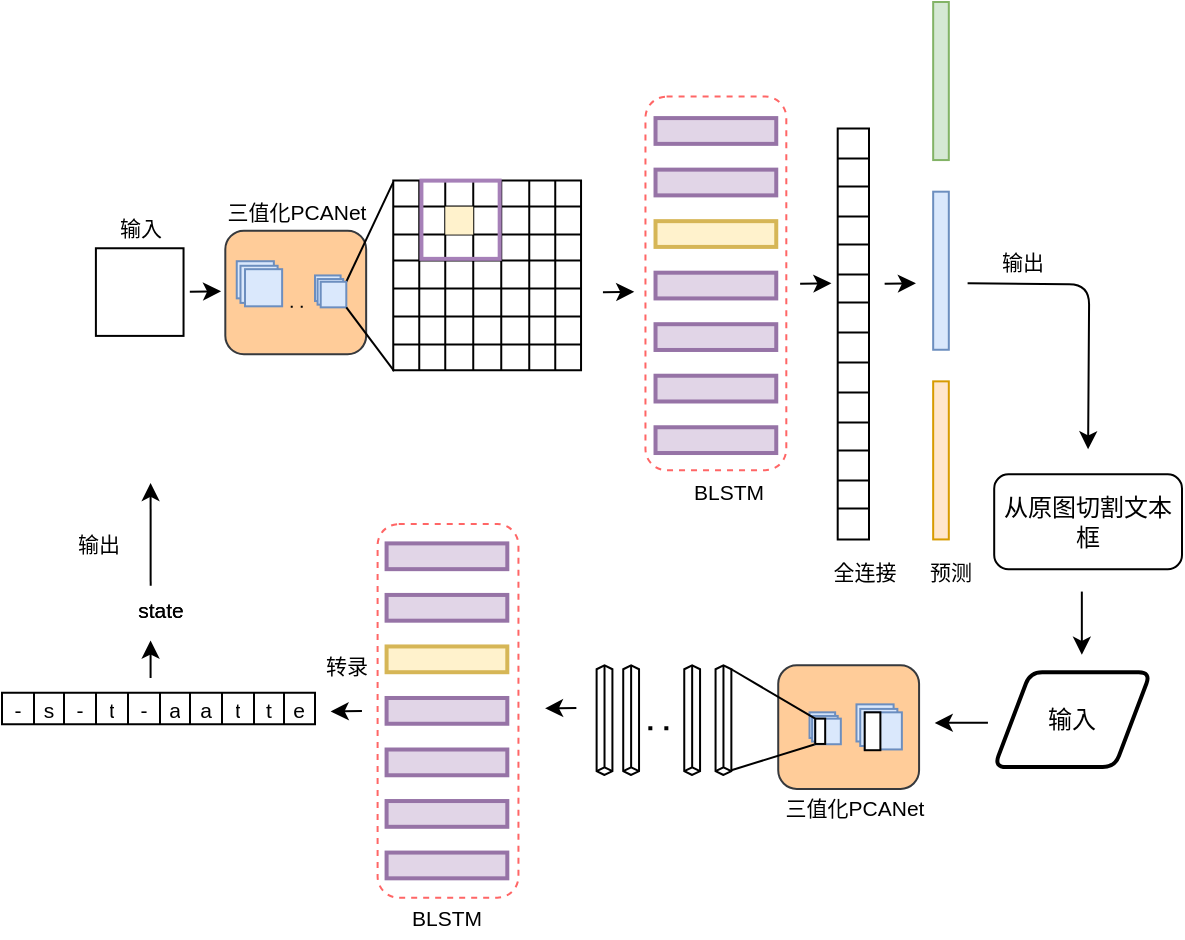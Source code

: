 <mxfile version="14.4.4" type="github">
  <diagram id="fC3auHthrqKpHiKXN0IN" name="第 1 页">
    <mxGraphModel dx="1185" dy="622" grid="1" gridSize="10" guides="1" tooltips="1" connect="1" arrows="1" fold="1" page="1" pageScale="1" pageWidth="827" pageHeight="1169" math="0" shadow="0">
      <root>
        <mxCell id="0" />
        <mxCell id="1" parent="0" />
        <mxCell id="iBZG6MA6ub6qvU_hfU15-249" value="" style="group" vertex="1" connectable="0" parent="1">
          <mxGeometry x="30" y="300" width="590" height="463.63" as="geometry" />
        </mxCell>
        <mxCell id="iBZG6MA6ub6qvU_hfU15-2" value="" style="rounded=1;whiteSpace=wrap;html=1;fillColor=#ffcc99;strokeColor=#36393d;" vertex="1" parent="iBZG6MA6ub6qvU_hfU15-249">
          <mxGeometry x="111.654" y="114.36" width="70.424" height="61.788" as="geometry" />
        </mxCell>
        <mxCell id="iBZG6MA6ub6qvU_hfU15-3" value="" style="whiteSpace=wrap;html=1;aspect=fixed;" vertex="1" parent="iBZG6MA6ub6qvU_hfU15-249">
          <mxGeometry x="46.95" y="123.128" width="43.82" height="43.82" as="geometry" />
        </mxCell>
        <mxCell id="iBZG6MA6ub6qvU_hfU15-4" value="输入" style="text;html=1;align=center;verticalAlign=middle;resizable=0;points=[];autosize=1;fontSize=10.5;" vertex="1" parent="iBZG6MA6ub6qvU_hfU15-249">
          <mxGeometry x="48.86" y="103.123" width="40" height="20" as="geometry" />
        </mxCell>
        <mxCell id="iBZG6MA6ub6qvU_hfU15-5" value="" style="endArrow=classic;html=1;" edge="1" parent="iBZG6MA6ub6qvU_hfU15-249">
          <mxGeometry width="50" height="50" relative="1" as="geometry">
            <mxPoint x="93.899" y="144.859" as="sourcePoint" />
            <mxPoint x="109.549" y="144.63" as="targetPoint" />
          </mxGeometry>
        </mxCell>
        <mxCell id="iBZG6MA6ub6qvU_hfU15-6" value="&lt;font style=&quot;font-size: 10.5px&quot;&gt;三值化PCANet&lt;/font&gt;" style="text;html=1;align=center;verticalAlign=middle;resizable=0;points=[];autosize=1;fontSize=10.5;" vertex="1" parent="iBZG6MA6ub6qvU_hfU15-249">
          <mxGeometry x="101.732" y="94.837" width="90" height="20" as="geometry" />
        </mxCell>
        <mxCell id="iBZG6MA6ub6qvU_hfU15-7" value="" style="shape=table;html=1;whiteSpace=wrap;startSize=0;container=1;collapsible=0;childLayout=tableLayout;" vertex="1" parent="iBZG6MA6ub6qvU_hfU15-249">
          <mxGeometry x="195.623" y="89.307" width="93.899" height="94.839" as="geometry" />
        </mxCell>
        <mxCell id="iBZG6MA6ub6qvU_hfU15-8" value="" style="shape=partialRectangle;html=1;whiteSpace=wrap;collapsible=0;dropTarget=0;pointerEvents=0;fillColor=none;top=0;left=0;bottom=0;right=0;points=[[0,0.5],[1,0.5]];portConstraint=eastwest;" vertex="1" parent="iBZG6MA6ub6qvU_hfU15-7">
          <mxGeometry width="93.899" height="13" as="geometry" />
        </mxCell>
        <mxCell id="iBZG6MA6ub6qvU_hfU15-9" value="" style="shape=partialRectangle;html=1;whiteSpace=wrap;connectable=0;overflow=hidden;fillColor=none;top=0;left=0;bottom=0;right=0;" vertex="1" parent="iBZG6MA6ub6qvU_hfU15-8">
          <mxGeometry width="13" height="13" as="geometry" />
        </mxCell>
        <mxCell id="iBZG6MA6ub6qvU_hfU15-10" value="" style="shape=partialRectangle;html=1;whiteSpace=wrap;connectable=0;overflow=hidden;fillColor=none;top=0;left=0;bottom=0;right=0;" vertex="1" parent="iBZG6MA6ub6qvU_hfU15-8">
          <mxGeometry x="13" width="13" height="13" as="geometry" />
        </mxCell>
        <mxCell id="iBZG6MA6ub6qvU_hfU15-11" value="" style="shape=partialRectangle;html=1;whiteSpace=wrap;connectable=0;overflow=hidden;fillColor=none;top=0;left=0;bottom=0;right=0;" vertex="1" parent="iBZG6MA6ub6qvU_hfU15-8">
          <mxGeometry x="26" width="14" height="13" as="geometry" />
        </mxCell>
        <mxCell id="iBZG6MA6ub6qvU_hfU15-12" value="" style="shape=partialRectangle;html=1;whiteSpace=wrap;connectable=0;overflow=hidden;fillColor=none;top=0;left=0;bottom=0;right=0;" vertex="1" parent="iBZG6MA6ub6qvU_hfU15-8">
          <mxGeometry x="40" width="14" height="13" as="geometry" />
        </mxCell>
        <mxCell id="iBZG6MA6ub6qvU_hfU15-13" value="" style="shape=partialRectangle;html=1;whiteSpace=wrap;connectable=0;overflow=hidden;fillColor=none;top=0;left=0;bottom=0;right=0;" vertex="1" parent="iBZG6MA6ub6qvU_hfU15-8">
          <mxGeometry x="54" width="14" height="13" as="geometry" />
        </mxCell>
        <mxCell id="iBZG6MA6ub6qvU_hfU15-14" value="" style="shape=partialRectangle;html=1;whiteSpace=wrap;connectable=0;overflow=hidden;fillColor=none;top=0;left=0;bottom=0;right=0;" vertex="1" parent="iBZG6MA6ub6qvU_hfU15-8">
          <mxGeometry x="68" width="13" height="13" as="geometry" />
        </mxCell>
        <mxCell id="iBZG6MA6ub6qvU_hfU15-15" value="" style="shape=partialRectangle;html=1;whiteSpace=wrap;connectable=0;overflow=hidden;fillColor=none;top=0;left=0;bottom=0;right=0;" vertex="1" parent="iBZG6MA6ub6qvU_hfU15-8">
          <mxGeometry x="81" width="13" height="13" as="geometry" />
        </mxCell>
        <mxCell id="iBZG6MA6ub6qvU_hfU15-16" value="" style="shape=partialRectangle;html=1;whiteSpace=wrap;collapsible=0;dropTarget=0;pointerEvents=0;fillColor=none;top=0;left=0;bottom=0;right=0;points=[[0,0.5],[1,0.5]];portConstraint=eastwest;" vertex="1" parent="iBZG6MA6ub6qvU_hfU15-7">
          <mxGeometry y="13" width="93.899" height="14" as="geometry" />
        </mxCell>
        <mxCell id="iBZG6MA6ub6qvU_hfU15-17" value="" style="shape=partialRectangle;html=1;whiteSpace=wrap;connectable=0;overflow=hidden;fillColor=none;top=0;left=0;bottom=0;right=0;" vertex="1" parent="iBZG6MA6ub6qvU_hfU15-16">
          <mxGeometry width="13" height="14" as="geometry" />
        </mxCell>
        <mxCell id="iBZG6MA6ub6qvU_hfU15-18" value="" style="shape=partialRectangle;html=1;whiteSpace=wrap;connectable=0;overflow=hidden;fillColor=none;top=0;left=0;bottom=0;right=0;" vertex="1" parent="iBZG6MA6ub6qvU_hfU15-16">
          <mxGeometry x="13" width="13" height="14" as="geometry" />
        </mxCell>
        <mxCell id="iBZG6MA6ub6qvU_hfU15-19" value="" style="shape=partialRectangle;html=1;whiteSpace=wrap;connectable=0;overflow=hidden;fillColor=#fff2cc;top=0;left=0;bottom=0;right=0;strokeColor=#d6b656;" vertex="1" parent="iBZG6MA6ub6qvU_hfU15-16">
          <mxGeometry x="26" width="14" height="14" as="geometry" />
        </mxCell>
        <mxCell id="iBZG6MA6ub6qvU_hfU15-20" value="" style="shape=partialRectangle;html=1;whiteSpace=wrap;connectable=0;overflow=hidden;fillColor=none;top=0;left=0;bottom=0;right=0;" vertex="1" parent="iBZG6MA6ub6qvU_hfU15-16">
          <mxGeometry x="40" width="14" height="14" as="geometry" />
        </mxCell>
        <mxCell id="iBZG6MA6ub6qvU_hfU15-21" value="" style="shape=partialRectangle;html=1;whiteSpace=wrap;connectable=0;overflow=hidden;fillColor=none;top=0;left=0;bottom=0;right=0;" vertex="1" parent="iBZG6MA6ub6qvU_hfU15-16">
          <mxGeometry x="54" width="14" height="14" as="geometry" />
        </mxCell>
        <mxCell id="iBZG6MA6ub6qvU_hfU15-22" value="" style="shape=partialRectangle;html=1;whiteSpace=wrap;connectable=0;overflow=hidden;fillColor=none;top=0;left=0;bottom=0;right=0;" vertex="1" parent="iBZG6MA6ub6qvU_hfU15-16">
          <mxGeometry x="68" width="13" height="14" as="geometry" />
        </mxCell>
        <mxCell id="iBZG6MA6ub6qvU_hfU15-23" value="" style="shape=partialRectangle;html=1;whiteSpace=wrap;connectable=0;overflow=hidden;fillColor=none;top=0;left=0;bottom=0;right=0;" vertex="1" parent="iBZG6MA6ub6qvU_hfU15-16">
          <mxGeometry x="81" width="13" height="14" as="geometry" />
        </mxCell>
        <mxCell id="iBZG6MA6ub6qvU_hfU15-24" value="" style="shape=partialRectangle;html=1;whiteSpace=wrap;collapsible=0;dropTarget=0;pointerEvents=0;fillColor=none;top=0;left=0;bottom=0;right=0;points=[[0,0.5],[1,0.5]];portConstraint=eastwest;" vertex="1" parent="iBZG6MA6ub6qvU_hfU15-7">
          <mxGeometry y="27" width="93.899" height="13" as="geometry" />
        </mxCell>
        <mxCell id="iBZG6MA6ub6qvU_hfU15-25" value="" style="shape=partialRectangle;html=1;whiteSpace=wrap;connectable=0;overflow=hidden;fillColor=none;top=0;left=0;bottom=0;right=0;" vertex="1" parent="iBZG6MA6ub6qvU_hfU15-24">
          <mxGeometry width="13" height="13" as="geometry" />
        </mxCell>
        <mxCell id="iBZG6MA6ub6qvU_hfU15-26" value="" style="shape=partialRectangle;html=1;whiteSpace=wrap;connectable=0;overflow=hidden;fillColor=none;top=0;left=0;bottom=0;right=0;" vertex="1" parent="iBZG6MA6ub6qvU_hfU15-24">
          <mxGeometry x="13" width="13" height="13" as="geometry" />
        </mxCell>
        <mxCell id="iBZG6MA6ub6qvU_hfU15-27" value="" style="shape=partialRectangle;html=1;whiteSpace=wrap;connectable=0;overflow=hidden;top=0;left=0;bottom=0;right=0;strokeColor=#d79b00;fillColor=none;" vertex="1" parent="iBZG6MA6ub6qvU_hfU15-24">
          <mxGeometry x="26" width="14" height="13" as="geometry" />
        </mxCell>
        <mxCell id="iBZG6MA6ub6qvU_hfU15-28" value="" style="shape=partialRectangle;html=1;whiteSpace=wrap;connectable=0;overflow=hidden;fillColor=none;top=0;left=0;bottom=0;right=0;" vertex="1" parent="iBZG6MA6ub6qvU_hfU15-24">
          <mxGeometry x="40" width="14" height="13" as="geometry" />
        </mxCell>
        <mxCell id="iBZG6MA6ub6qvU_hfU15-29" value="" style="shape=partialRectangle;html=1;whiteSpace=wrap;connectable=0;overflow=hidden;fillColor=none;top=0;left=0;bottom=0;right=0;" vertex="1" parent="iBZG6MA6ub6qvU_hfU15-24">
          <mxGeometry x="54" width="14" height="13" as="geometry" />
        </mxCell>
        <mxCell id="iBZG6MA6ub6qvU_hfU15-30" value="" style="shape=partialRectangle;html=1;whiteSpace=wrap;connectable=0;overflow=hidden;fillColor=none;top=0;left=0;bottom=0;right=0;" vertex="1" parent="iBZG6MA6ub6qvU_hfU15-24">
          <mxGeometry x="68" width="13" height="13" as="geometry" />
        </mxCell>
        <mxCell id="iBZG6MA6ub6qvU_hfU15-31" value="" style="shape=partialRectangle;html=1;whiteSpace=wrap;connectable=0;overflow=hidden;fillColor=none;top=0;left=0;bottom=0;right=0;" vertex="1" parent="iBZG6MA6ub6qvU_hfU15-24">
          <mxGeometry x="81" width="13" height="13" as="geometry" />
        </mxCell>
        <mxCell id="iBZG6MA6ub6qvU_hfU15-32" value="" style="shape=partialRectangle;html=1;whiteSpace=wrap;collapsible=0;dropTarget=0;pointerEvents=0;fillColor=none;top=0;left=0;bottom=0;right=0;points=[[0,0.5],[1,0.5]];portConstraint=eastwest;" vertex="1" parent="iBZG6MA6ub6qvU_hfU15-7">
          <mxGeometry y="40" width="93.899" height="14" as="geometry" />
        </mxCell>
        <mxCell id="iBZG6MA6ub6qvU_hfU15-33" value="" style="shape=partialRectangle;html=1;whiteSpace=wrap;connectable=0;overflow=hidden;fillColor=none;top=0;left=0;bottom=0;right=0;" vertex="1" parent="iBZG6MA6ub6qvU_hfU15-32">
          <mxGeometry width="13" height="14" as="geometry" />
        </mxCell>
        <mxCell id="iBZG6MA6ub6qvU_hfU15-34" value="" style="shape=partialRectangle;html=1;whiteSpace=wrap;connectable=0;overflow=hidden;fillColor=none;top=0;left=0;bottom=0;right=0;" vertex="1" parent="iBZG6MA6ub6qvU_hfU15-32">
          <mxGeometry x="13" width="13" height="14" as="geometry" />
        </mxCell>
        <mxCell id="iBZG6MA6ub6qvU_hfU15-35" value="" style="shape=partialRectangle;html=1;whiteSpace=wrap;connectable=0;overflow=hidden;fillColor=none;top=0;left=0;bottom=0;right=0;" vertex="1" parent="iBZG6MA6ub6qvU_hfU15-32">
          <mxGeometry x="26" width="14" height="14" as="geometry" />
        </mxCell>
        <mxCell id="iBZG6MA6ub6qvU_hfU15-36" value="" style="shape=partialRectangle;html=1;whiteSpace=wrap;connectable=0;overflow=hidden;fillColor=none;top=0;left=0;bottom=0;right=0;" vertex="1" parent="iBZG6MA6ub6qvU_hfU15-32">
          <mxGeometry x="40" width="14" height="14" as="geometry" />
        </mxCell>
        <mxCell id="iBZG6MA6ub6qvU_hfU15-37" value="" style="shape=partialRectangle;html=1;whiteSpace=wrap;connectable=0;overflow=hidden;fillColor=none;top=0;left=0;bottom=0;right=0;" vertex="1" parent="iBZG6MA6ub6qvU_hfU15-32">
          <mxGeometry x="54" width="14" height="14" as="geometry" />
        </mxCell>
        <mxCell id="iBZG6MA6ub6qvU_hfU15-38" value="" style="shape=partialRectangle;html=1;whiteSpace=wrap;connectable=0;overflow=hidden;fillColor=none;top=0;left=0;bottom=0;right=0;" vertex="1" parent="iBZG6MA6ub6qvU_hfU15-32">
          <mxGeometry x="68" width="13" height="14" as="geometry" />
        </mxCell>
        <mxCell id="iBZG6MA6ub6qvU_hfU15-39" value="" style="shape=partialRectangle;html=1;whiteSpace=wrap;connectable=0;overflow=hidden;fillColor=none;top=0;left=0;bottom=0;right=0;" vertex="1" parent="iBZG6MA6ub6qvU_hfU15-32">
          <mxGeometry x="81" width="13" height="14" as="geometry" />
        </mxCell>
        <mxCell id="iBZG6MA6ub6qvU_hfU15-40" value="" style="shape=partialRectangle;html=1;whiteSpace=wrap;collapsible=0;dropTarget=0;pointerEvents=0;fillColor=none;top=0;left=0;bottom=0;right=0;points=[[0,0.5],[1,0.5]];portConstraint=eastwest;" vertex="1" parent="iBZG6MA6ub6qvU_hfU15-7">
          <mxGeometry y="54" width="93.899" height="14" as="geometry" />
        </mxCell>
        <mxCell id="iBZG6MA6ub6qvU_hfU15-41" value="" style="shape=partialRectangle;html=1;whiteSpace=wrap;connectable=0;overflow=hidden;fillColor=none;top=0;left=0;bottom=0;right=0;" vertex="1" parent="iBZG6MA6ub6qvU_hfU15-40">
          <mxGeometry width="13" height="14" as="geometry" />
        </mxCell>
        <mxCell id="iBZG6MA6ub6qvU_hfU15-42" value="" style="shape=partialRectangle;html=1;whiteSpace=wrap;connectable=0;overflow=hidden;fillColor=none;top=0;left=0;bottom=0;right=0;" vertex="1" parent="iBZG6MA6ub6qvU_hfU15-40">
          <mxGeometry x="13" width="13" height="14" as="geometry" />
        </mxCell>
        <mxCell id="iBZG6MA6ub6qvU_hfU15-43" value="" style="shape=partialRectangle;html=1;whiteSpace=wrap;connectable=0;overflow=hidden;fillColor=none;top=0;left=0;bottom=0;right=0;" vertex="1" parent="iBZG6MA6ub6qvU_hfU15-40">
          <mxGeometry x="26" width="14" height="14" as="geometry" />
        </mxCell>
        <mxCell id="iBZG6MA6ub6qvU_hfU15-44" value="" style="shape=partialRectangle;html=1;whiteSpace=wrap;connectable=0;overflow=hidden;fillColor=none;top=0;left=0;bottom=0;right=0;" vertex="1" parent="iBZG6MA6ub6qvU_hfU15-40">
          <mxGeometry x="40" width="14" height="14" as="geometry" />
        </mxCell>
        <mxCell id="iBZG6MA6ub6qvU_hfU15-45" value="" style="shape=partialRectangle;html=1;whiteSpace=wrap;connectable=0;overflow=hidden;fillColor=none;top=0;left=0;bottom=0;right=0;" vertex="1" parent="iBZG6MA6ub6qvU_hfU15-40">
          <mxGeometry x="54" width="14" height="14" as="geometry" />
        </mxCell>
        <mxCell id="iBZG6MA6ub6qvU_hfU15-46" value="" style="shape=partialRectangle;html=1;whiteSpace=wrap;connectable=0;overflow=hidden;fillColor=none;top=0;left=0;bottom=0;right=0;" vertex="1" parent="iBZG6MA6ub6qvU_hfU15-40">
          <mxGeometry x="68" width="13" height="14" as="geometry" />
        </mxCell>
        <mxCell id="iBZG6MA6ub6qvU_hfU15-47" value="" style="shape=partialRectangle;html=1;whiteSpace=wrap;connectable=0;overflow=hidden;fillColor=none;top=0;left=0;bottom=0;right=0;" vertex="1" parent="iBZG6MA6ub6qvU_hfU15-40">
          <mxGeometry x="81" width="13" height="14" as="geometry" />
        </mxCell>
        <mxCell id="iBZG6MA6ub6qvU_hfU15-48" value="" style="shape=partialRectangle;html=1;whiteSpace=wrap;collapsible=0;dropTarget=0;pointerEvents=0;fillColor=none;top=0;left=0;bottom=0;right=0;points=[[0,0.5],[1,0.5]];portConstraint=eastwest;" vertex="1" parent="iBZG6MA6ub6qvU_hfU15-7">
          <mxGeometry y="68" width="93.899" height="14" as="geometry" />
        </mxCell>
        <mxCell id="iBZG6MA6ub6qvU_hfU15-49" value="" style="shape=partialRectangle;html=1;whiteSpace=wrap;connectable=0;overflow=hidden;fillColor=none;top=0;left=0;bottom=0;right=0;" vertex="1" parent="iBZG6MA6ub6qvU_hfU15-48">
          <mxGeometry width="13" height="14" as="geometry" />
        </mxCell>
        <mxCell id="iBZG6MA6ub6qvU_hfU15-50" value="" style="shape=partialRectangle;html=1;whiteSpace=wrap;connectable=0;overflow=hidden;fillColor=none;top=0;left=0;bottom=0;right=0;" vertex="1" parent="iBZG6MA6ub6qvU_hfU15-48">
          <mxGeometry x="13" width="13" height="14" as="geometry" />
        </mxCell>
        <mxCell id="iBZG6MA6ub6qvU_hfU15-51" value="" style="shape=partialRectangle;html=1;whiteSpace=wrap;connectable=0;overflow=hidden;fillColor=none;top=0;left=0;bottom=0;right=0;" vertex="1" parent="iBZG6MA6ub6qvU_hfU15-48">
          <mxGeometry x="26" width="14" height="14" as="geometry" />
        </mxCell>
        <mxCell id="iBZG6MA6ub6qvU_hfU15-52" value="" style="shape=partialRectangle;html=1;whiteSpace=wrap;connectable=0;overflow=hidden;fillColor=none;top=0;left=0;bottom=0;right=0;" vertex="1" parent="iBZG6MA6ub6qvU_hfU15-48">
          <mxGeometry x="40" width="14" height="14" as="geometry" />
        </mxCell>
        <mxCell id="iBZG6MA6ub6qvU_hfU15-53" value="" style="shape=partialRectangle;html=1;whiteSpace=wrap;connectable=0;overflow=hidden;fillColor=none;top=0;left=0;bottom=0;right=0;" vertex="1" parent="iBZG6MA6ub6qvU_hfU15-48">
          <mxGeometry x="54" width="14" height="14" as="geometry" />
        </mxCell>
        <mxCell id="iBZG6MA6ub6qvU_hfU15-54" value="" style="shape=partialRectangle;html=1;whiteSpace=wrap;connectable=0;overflow=hidden;fillColor=none;top=0;left=0;bottom=0;right=0;" vertex="1" parent="iBZG6MA6ub6qvU_hfU15-48">
          <mxGeometry x="68" width="13" height="14" as="geometry" />
        </mxCell>
        <mxCell id="iBZG6MA6ub6qvU_hfU15-55" value="" style="shape=partialRectangle;html=1;whiteSpace=wrap;connectable=0;overflow=hidden;fillColor=none;top=0;left=0;bottom=0;right=0;" vertex="1" parent="iBZG6MA6ub6qvU_hfU15-48">
          <mxGeometry x="81" width="13" height="14" as="geometry" />
        </mxCell>
        <mxCell id="iBZG6MA6ub6qvU_hfU15-56" value="" style="shape=partialRectangle;html=1;whiteSpace=wrap;collapsible=0;dropTarget=0;pointerEvents=0;fillColor=none;top=0;left=0;bottom=0;right=0;points=[[0,0.5],[1,0.5]];portConstraint=eastwest;" vertex="1" parent="iBZG6MA6ub6qvU_hfU15-7">
          <mxGeometry y="82" width="93.899" height="13" as="geometry" />
        </mxCell>
        <mxCell id="iBZG6MA6ub6qvU_hfU15-57" value="" style="shape=partialRectangle;html=1;whiteSpace=wrap;connectable=0;overflow=hidden;fillColor=none;top=0;left=0;bottom=0;right=0;" vertex="1" parent="iBZG6MA6ub6qvU_hfU15-56">
          <mxGeometry width="13" height="13" as="geometry" />
        </mxCell>
        <mxCell id="iBZG6MA6ub6qvU_hfU15-58" value="" style="shape=partialRectangle;html=1;whiteSpace=wrap;connectable=0;overflow=hidden;fillColor=none;top=0;left=0;bottom=0;right=0;" vertex="1" parent="iBZG6MA6ub6qvU_hfU15-56">
          <mxGeometry x="13" width="13" height="13" as="geometry" />
        </mxCell>
        <mxCell id="iBZG6MA6ub6qvU_hfU15-59" value="" style="shape=partialRectangle;html=1;whiteSpace=wrap;connectable=0;overflow=hidden;fillColor=none;top=0;left=0;bottom=0;right=0;" vertex="1" parent="iBZG6MA6ub6qvU_hfU15-56">
          <mxGeometry x="26" width="14" height="13" as="geometry" />
        </mxCell>
        <mxCell id="iBZG6MA6ub6qvU_hfU15-60" value="" style="shape=partialRectangle;html=1;whiteSpace=wrap;connectable=0;overflow=hidden;fillColor=none;top=0;left=0;bottom=0;right=0;" vertex="1" parent="iBZG6MA6ub6qvU_hfU15-56">
          <mxGeometry x="40" width="14" height="13" as="geometry" />
        </mxCell>
        <mxCell id="iBZG6MA6ub6qvU_hfU15-61" value="" style="shape=partialRectangle;html=1;whiteSpace=wrap;connectable=0;overflow=hidden;fillColor=none;top=0;left=0;bottom=0;right=0;" vertex="1" parent="iBZG6MA6ub6qvU_hfU15-56">
          <mxGeometry x="54" width="14" height="13" as="geometry" />
        </mxCell>
        <mxCell id="iBZG6MA6ub6qvU_hfU15-62" value="" style="shape=partialRectangle;html=1;whiteSpace=wrap;connectable=0;overflow=hidden;fillColor=none;top=0;left=0;bottom=0;right=0;" vertex="1" parent="iBZG6MA6ub6qvU_hfU15-56">
          <mxGeometry x="68" width="13" height="13" as="geometry" />
        </mxCell>
        <mxCell id="iBZG6MA6ub6qvU_hfU15-63" value="" style="shape=partialRectangle;html=1;whiteSpace=wrap;connectable=0;overflow=hidden;fillColor=none;top=0;left=0;bottom=0;right=0;" vertex="1" parent="iBZG6MA6ub6qvU_hfU15-56">
          <mxGeometry x="81" width="13" height="13" as="geometry" />
        </mxCell>
        <mxCell id="iBZG6MA6ub6qvU_hfU15-64" value="" style="endArrow=none;html=1;exitX=1;exitY=0;exitDx=0;exitDy=0;entryX=0;entryY=0.059;entryDx=0;entryDy=0;entryPerimeter=0;" edge="1" parent="iBZG6MA6ub6qvU_hfU15-249" source="iBZG6MA6ub6qvU_hfU15-71" target="iBZG6MA6ub6qvU_hfU15-8">
          <mxGeometry width="50" height="50" relative="1" as="geometry">
            <mxPoint x="195.623" y="184.146" as="sourcePoint" />
            <mxPoint x="203.448" y="90.097" as="targetPoint" />
          </mxGeometry>
        </mxCell>
        <mxCell id="iBZG6MA6ub6qvU_hfU15-65" value="" style="whiteSpace=wrap;html=1;aspect=fixed;fillColor=#dae8fc;strokeColor=#6c8ebf;" vertex="1" parent="iBZG6MA6ub6qvU_hfU15-249">
          <mxGeometry x="117.374" y="129.614" width="18.56" height="18.56" as="geometry" />
        </mxCell>
        <mxCell id="iBZG6MA6ub6qvU_hfU15-66" value="" style="whiteSpace=wrap;html=1;aspect=fixed;fillColor=#dae8fc;strokeColor=#6c8ebf;" vertex="1" parent="iBZG6MA6ub6qvU_hfU15-249">
          <mxGeometry x="119.246" y="131.885" width="18.56" height="18.56" as="geometry" />
        </mxCell>
        <mxCell id="iBZG6MA6ub6qvU_hfU15-67" value="" style="whiteSpace=wrap;html=1;aspect=fixed;fillColor=#dae8fc;strokeColor=#6c8ebf;" vertex="1" parent="iBZG6MA6ub6qvU_hfU15-249">
          <mxGeometry x="121.506" y="133.597" width="18.56" height="18.56" as="geometry" />
        </mxCell>
        <mxCell id="iBZG6MA6ub6qvU_hfU15-68" value="" style="group" vertex="1" connectable="0" parent="iBZG6MA6ub6qvU_hfU15-249">
          <mxGeometry x="156.499" y="136.727" width="15.65" height="18.004" as="geometry" />
        </mxCell>
        <mxCell id="iBZG6MA6ub6qvU_hfU15-69" value="" style="whiteSpace=wrap;html=1;aspect=fixed;fillColor=#dae8fc;strokeColor=#6c8ebf;" vertex="1" parent="iBZG6MA6ub6qvU_hfU15-68">
          <mxGeometry width="12.8" height="12.8" as="geometry" />
        </mxCell>
        <mxCell id="iBZG6MA6ub6qvU_hfU15-70" value="" style="whiteSpace=wrap;html=1;aspect=fixed;fillColor=#dae8fc;strokeColor=#6c8ebf;" vertex="1" parent="iBZG6MA6ub6qvU_hfU15-68">
          <mxGeometry x="1.291" y="1.799" width="12.8" height="12.8" as="geometry" />
        </mxCell>
        <mxCell id="iBZG6MA6ub6qvU_hfU15-71" value="" style="whiteSpace=wrap;html=1;aspect=fixed;fillColor=#dae8fc;strokeColor=#6c8ebf;" vertex="1" parent="iBZG6MA6ub6qvU_hfU15-68">
          <mxGeometry x="2.85" y="3.155" width="12.8" height="12.8" as="geometry" />
        </mxCell>
        <mxCell id="iBZG6MA6ub6qvU_hfU15-72" value="" style="endArrow=none;dashed=1;html=1;dashPattern=1 4;" edge="1" parent="iBZG6MA6ub6qvU_hfU15-249">
          <mxGeometry width="50" height="50" relative="1" as="geometry">
            <mxPoint x="144.37" y="152.343" as="sourcePoint" />
            <mxPoint x="152.977" y="152.438" as="targetPoint" />
          </mxGeometry>
        </mxCell>
        <mxCell id="iBZG6MA6ub6qvU_hfU15-73" value="" style="endArrow=none;html=1;exitX=1;exitY=1;exitDx=0;exitDy=0;entryX=0.005;entryY=1.023;entryDx=0;entryDy=0;entryPerimeter=0;" edge="1" parent="iBZG6MA6ub6qvU_hfU15-249" source="iBZG6MA6ub6qvU_hfU15-71" target="iBZG6MA6ub6qvU_hfU15-56">
          <mxGeometry width="50" height="50" relative="1" as="geometry">
            <mxPoint x="195.623" y="168.34" as="sourcePoint" />
            <mxPoint x="234.748" y="128.823" as="targetPoint" />
          </mxGeometry>
        </mxCell>
        <mxCell id="iBZG6MA6ub6qvU_hfU15-74" value="" style="whiteSpace=wrap;html=1;aspect=fixed;fillColor=none;strokeColor=#A680B8;strokeWidth=2;" vertex="1" parent="iBZG6MA6ub6qvU_hfU15-249">
          <mxGeometry x="209.708" y="89.307" width="39.125" height="39.125" as="geometry" />
        </mxCell>
        <mxCell id="iBZG6MA6ub6qvU_hfU15-82" value="" style="shape=table;html=1;whiteSpace=wrap;startSize=0;container=1;collapsible=0;childLayout=tableLayout;" vertex="1" parent="iBZG6MA6ub6qvU_hfU15-249">
          <mxGeometry x="417.851" y="63.226" width="15.65" height="205.485" as="geometry" />
        </mxCell>
        <mxCell id="iBZG6MA6ub6qvU_hfU15-83" value="" style="shape=partialRectangle;html=1;whiteSpace=wrap;collapsible=0;dropTarget=0;pointerEvents=0;fillColor=none;top=0;left=0;bottom=0;right=0;points=[[0,0.5],[1,0.5]];portConstraint=eastwest;" vertex="1" parent="iBZG6MA6ub6qvU_hfU15-82">
          <mxGeometry width="15.65" height="15" as="geometry" />
        </mxCell>
        <mxCell id="iBZG6MA6ub6qvU_hfU15-84" value="" style="shape=partialRectangle;html=1;whiteSpace=wrap;connectable=0;overflow=hidden;fillColor=none;top=0;left=0;bottom=0;right=0;" vertex="1" parent="iBZG6MA6ub6qvU_hfU15-83">
          <mxGeometry width="16" height="15" as="geometry" />
        </mxCell>
        <mxCell id="iBZG6MA6ub6qvU_hfU15-85" value="" style="shape=partialRectangle;html=1;whiteSpace=wrap;collapsible=0;dropTarget=0;pointerEvents=0;fillColor=none;top=0;left=0;bottom=0;right=0;points=[[0,0.5],[1,0.5]];portConstraint=eastwest;" vertex="1" parent="iBZG6MA6ub6qvU_hfU15-82">
          <mxGeometry y="15" width="15.65" height="14" as="geometry" />
        </mxCell>
        <mxCell id="iBZG6MA6ub6qvU_hfU15-86" value="" style="shape=partialRectangle;html=1;whiteSpace=wrap;connectable=0;overflow=hidden;fillColor=none;top=0;left=0;bottom=0;right=0;" vertex="1" parent="iBZG6MA6ub6qvU_hfU15-85">
          <mxGeometry width="16" height="14" as="geometry" />
        </mxCell>
        <mxCell id="iBZG6MA6ub6qvU_hfU15-87" value="" style="shape=partialRectangle;html=1;whiteSpace=wrap;collapsible=0;dropTarget=0;pointerEvents=0;fillColor=none;top=0;left=0;bottom=0;right=0;points=[[0,0.5],[1,0.5]];portConstraint=eastwest;" vertex="1" parent="iBZG6MA6ub6qvU_hfU15-82">
          <mxGeometry y="29" width="15.65" height="15" as="geometry" />
        </mxCell>
        <mxCell id="iBZG6MA6ub6qvU_hfU15-88" value="" style="shape=partialRectangle;html=1;whiteSpace=wrap;connectable=0;overflow=hidden;fillColor=none;top=0;left=0;bottom=0;right=0;" vertex="1" parent="iBZG6MA6ub6qvU_hfU15-87">
          <mxGeometry width="16" height="15" as="geometry" />
        </mxCell>
        <mxCell id="iBZG6MA6ub6qvU_hfU15-89" value="" style="shape=partialRectangle;html=1;whiteSpace=wrap;collapsible=0;dropTarget=0;pointerEvents=0;fillColor=none;top=0;left=0;bottom=0;right=0;points=[[0,0.5],[1,0.5]];portConstraint=eastwest;" vertex="1" parent="iBZG6MA6ub6qvU_hfU15-82">
          <mxGeometry y="44" width="15.65" height="14" as="geometry" />
        </mxCell>
        <mxCell id="iBZG6MA6ub6qvU_hfU15-90" value="" style="shape=partialRectangle;html=1;whiteSpace=wrap;connectable=0;overflow=hidden;fillColor=none;top=0;left=0;bottom=0;right=0;" vertex="1" parent="iBZG6MA6ub6qvU_hfU15-89">
          <mxGeometry width="16" height="14" as="geometry" />
        </mxCell>
        <mxCell id="iBZG6MA6ub6qvU_hfU15-91" value="" style="shape=partialRectangle;html=1;whiteSpace=wrap;collapsible=0;dropTarget=0;pointerEvents=0;fillColor=none;top=0;left=0;bottom=0;right=0;points=[[0,0.5],[1,0.5]];portConstraint=eastwest;" vertex="1" parent="iBZG6MA6ub6qvU_hfU15-82">
          <mxGeometry y="58" width="15.65" height="15" as="geometry" />
        </mxCell>
        <mxCell id="iBZG6MA6ub6qvU_hfU15-92" value="" style="shape=partialRectangle;html=1;whiteSpace=wrap;connectable=0;overflow=hidden;fillColor=none;top=0;left=0;bottom=0;right=0;" vertex="1" parent="iBZG6MA6ub6qvU_hfU15-91">
          <mxGeometry width="16" height="15" as="geometry" />
        </mxCell>
        <mxCell id="iBZG6MA6ub6qvU_hfU15-93" value="" style="shape=partialRectangle;html=1;whiteSpace=wrap;collapsible=0;dropTarget=0;pointerEvents=0;fillColor=none;top=0;left=0;bottom=0;right=0;points=[[0,0.5],[1,0.5]];portConstraint=eastwest;" vertex="1" parent="iBZG6MA6ub6qvU_hfU15-82">
          <mxGeometry y="73" width="15.65" height="14" as="geometry" />
        </mxCell>
        <mxCell id="iBZG6MA6ub6qvU_hfU15-94" value="" style="shape=partialRectangle;html=1;whiteSpace=wrap;connectable=0;overflow=hidden;fillColor=none;top=0;left=0;bottom=0;right=0;" vertex="1" parent="iBZG6MA6ub6qvU_hfU15-93">
          <mxGeometry width="16" height="14" as="geometry" />
        </mxCell>
        <mxCell id="iBZG6MA6ub6qvU_hfU15-95" value="" style="shape=partialRectangle;html=1;whiteSpace=wrap;collapsible=0;dropTarget=0;pointerEvents=0;fillColor=none;top=0;left=0;bottom=0;right=0;points=[[0,0.5],[1,0.5]];portConstraint=eastwest;" vertex="1" parent="iBZG6MA6ub6qvU_hfU15-82">
          <mxGeometry y="87" width="15.65" height="15" as="geometry" />
        </mxCell>
        <mxCell id="iBZG6MA6ub6qvU_hfU15-96" value="" style="shape=partialRectangle;html=1;whiteSpace=wrap;connectable=0;overflow=hidden;fillColor=none;top=0;left=0;bottom=0;right=0;" vertex="1" parent="iBZG6MA6ub6qvU_hfU15-95">
          <mxGeometry width="16" height="15" as="geometry" />
        </mxCell>
        <mxCell id="iBZG6MA6ub6qvU_hfU15-97" value="" style="shape=partialRectangle;html=1;whiteSpace=wrap;collapsible=0;dropTarget=0;pointerEvents=0;fillColor=none;top=0;left=0;bottom=0;right=0;points=[[0,0.5],[1,0.5]];portConstraint=eastwest;" vertex="1" parent="iBZG6MA6ub6qvU_hfU15-82">
          <mxGeometry y="102" width="15.65" height="15" as="geometry" />
        </mxCell>
        <mxCell id="iBZG6MA6ub6qvU_hfU15-98" value="" style="shape=partialRectangle;html=1;whiteSpace=wrap;connectable=0;overflow=hidden;fillColor=none;top=0;left=0;bottom=0;right=0;" vertex="1" parent="iBZG6MA6ub6qvU_hfU15-97">
          <mxGeometry width="16" height="15" as="geometry" />
        </mxCell>
        <mxCell id="iBZG6MA6ub6qvU_hfU15-99" value="" style="shape=partialRectangle;html=1;whiteSpace=wrap;collapsible=0;dropTarget=0;pointerEvents=0;fillColor=none;top=0;left=0;bottom=0;right=0;points=[[0,0.5],[1,0.5]];portConstraint=eastwest;" vertex="1" parent="iBZG6MA6ub6qvU_hfU15-82">
          <mxGeometry y="117" width="15.65" height="15" as="geometry" />
        </mxCell>
        <mxCell id="iBZG6MA6ub6qvU_hfU15-100" value="" style="shape=partialRectangle;html=1;whiteSpace=wrap;connectable=0;overflow=hidden;fillColor=none;top=0;left=0;bottom=0;right=0;" vertex="1" parent="iBZG6MA6ub6qvU_hfU15-99">
          <mxGeometry width="16" height="15" as="geometry" />
        </mxCell>
        <mxCell id="iBZG6MA6ub6qvU_hfU15-101" value="" style="shape=partialRectangle;html=1;whiteSpace=wrap;collapsible=0;dropTarget=0;pointerEvents=0;fillColor=none;top=0;left=0;bottom=0;right=0;points=[[0,0.5],[1,0.5]];portConstraint=eastwest;" vertex="1" parent="iBZG6MA6ub6qvU_hfU15-82">
          <mxGeometry y="132" width="15.65" height="15" as="geometry" />
        </mxCell>
        <mxCell id="iBZG6MA6ub6qvU_hfU15-102" value="" style="shape=partialRectangle;html=1;whiteSpace=wrap;connectable=0;overflow=hidden;fillColor=none;top=0;left=0;bottom=0;right=0;" vertex="1" parent="iBZG6MA6ub6qvU_hfU15-101">
          <mxGeometry width="16" height="15" as="geometry" />
        </mxCell>
        <mxCell id="iBZG6MA6ub6qvU_hfU15-103" value="" style="shape=partialRectangle;html=1;whiteSpace=wrap;collapsible=0;dropTarget=0;pointerEvents=0;fillColor=none;top=0;left=0;bottom=0;right=0;points=[[0,0.5],[1,0.5]];portConstraint=eastwest;" vertex="1" parent="iBZG6MA6ub6qvU_hfU15-82">
          <mxGeometry y="147" width="15.65" height="14" as="geometry" />
        </mxCell>
        <mxCell id="iBZG6MA6ub6qvU_hfU15-104" value="" style="shape=partialRectangle;html=1;whiteSpace=wrap;connectable=0;overflow=hidden;fillColor=none;top=0;left=0;bottom=0;right=0;" vertex="1" parent="iBZG6MA6ub6qvU_hfU15-103">
          <mxGeometry width="16" height="14" as="geometry" />
        </mxCell>
        <mxCell id="iBZG6MA6ub6qvU_hfU15-105" value="" style="shape=partialRectangle;html=1;whiteSpace=wrap;collapsible=0;dropTarget=0;pointerEvents=0;fillColor=none;top=0;left=0;bottom=0;right=0;points=[[0,0.5],[1,0.5]];portConstraint=eastwest;" vertex="1" parent="iBZG6MA6ub6qvU_hfU15-82">
          <mxGeometry y="161" width="15.65" height="15" as="geometry" />
        </mxCell>
        <mxCell id="iBZG6MA6ub6qvU_hfU15-106" value="" style="shape=partialRectangle;html=1;whiteSpace=wrap;connectable=0;overflow=hidden;fillColor=none;top=0;left=0;bottom=0;right=0;" vertex="1" parent="iBZG6MA6ub6qvU_hfU15-105">
          <mxGeometry width="16" height="15" as="geometry" />
        </mxCell>
        <mxCell id="iBZG6MA6ub6qvU_hfU15-107" value="" style="shape=partialRectangle;html=1;whiteSpace=wrap;collapsible=0;dropTarget=0;pointerEvents=0;fillColor=none;top=0;left=0;bottom=0;right=0;points=[[0,0.5],[1,0.5]];portConstraint=eastwest;" vertex="1" parent="iBZG6MA6ub6qvU_hfU15-82">
          <mxGeometry y="176" width="15.65" height="14" as="geometry" />
        </mxCell>
        <mxCell id="iBZG6MA6ub6qvU_hfU15-108" value="" style="shape=partialRectangle;html=1;whiteSpace=wrap;connectable=0;overflow=hidden;fillColor=none;top=0;left=0;bottom=0;right=0;" vertex="1" parent="iBZG6MA6ub6qvU_hfU15-107">
          <mxGeometry width="16" height="14" as="geometry" />
        </mxCell>
        <mxCell id="iBZG6MA6ub6qvU_hfU15-109" value="" style="shape=partialRectangle;html=1;whiteSpace=wrap;collapsible=0;dropTarget=0;pointerEvents=0;fillColor=none;top=0;left=0;bottom=0;right=0;points=[[0,0.5],[1,0.5]];portConstraint=eastwest;" vertex="1" parent="iBZG6MA6ub6qvU_hfU15-82">
          <mxGeometry y="190" width="15.65" height="15" as="geometry" />
        </mxCell>
        <mxCell id="iBZG6MA6ub6qvU_hfU15-110" value="" style="shape=partialRectangle;html=1;whiteSpace=wrap;connectable=0;overflow=hidden;fillColor=none;top=0;left=0;bottom=0;right=0;" vertex="1" parent="iBZG6MA6ub6qvU_hfU15-109">
          <mxGeometry width="16" height="15" as="geometry" />
        </mxCell>
        <mxCell id="iBZG6MA6ub6qvU_hfU15-111" value="" style="rounded=0;whiteSpace=wrap;html=1;strokeColor=#82b366;fillColor=#d5e8d4;" vertex="1" parent="iBZG6MA6ub6qvU_hfU15-249">
          <mxGeometry x="465.584" width="7.825" height="79.033" as="geometry" />
        </mxCell>
        <mxCell id="iBZG6MA6ub6qvU_hfU15-112" value="" style="rounded=0;whiteSpace=wrap;html=1;strokeColor=#6c8ebf;fillColor=#dae8fc;" vertex="1" parent="iBZG6MA6ub6qvU_hfU15-249">
          <mxGeometry x="465.584" y="94.839" width="7.825" height="79.033" as="geometry" />
        </mxCell>
        <mxCell id="iBZG6MA6ub6qvU_hfU15-113" value="" style="rounded=0;whiteSpace=wrap;html=1;strokeColor=#d79b00;fillColor=#ffe6cc;" vertex="1" parent="iBZG6MA6ub6qvU_hfU15-249">
          <mxGeometry x="465.584" y="189.678" width="7.825" height="79.033" as="geometry" />
        </mxCell>
        <mxCell id="iBZG6MA6ub6qvU_hfU15-115" value="" style="endArrow=classic;html=1;" edge="1" parent="iBZG6MA6ub6qvU_hfU15-249">
          <mxGeometry width="50" height="50" relative="1" as="geometry">
            <mxPoint x="300.477" y="145.112" as="sourcePoint" />
            <mxPoint x="316.127" y="144.883" as="targetPoint" />
          </mxGeometry>
        </mxCell>
        <mxCell id="iBZG6MA6ub6qvU_hfU15-116" value="" style="endArrow=classic;html=1;" edge="1" parent="iBZG6MA6ub6qvU_hfU15-249">
          <mxGeometry width="50" height="50" relative="1" as="geometry">
            <mxPoint x="399.072" y="140.907" as="sourcePoint" />
            <mxPoint x="414.721" y="140.678" as="targetPoint" />
          </mxGeometry>
        </mxCell>
        <mxCell id="iBZG6MA6ub6qvU_hfU15-117" value="" style="endArrow=classic;html=1;" edge="1" parent="iBZG6MA6ub6qvU_hfU15-249">
          <mxGeometry width="50" height="50" relative="1" as="geometry">
            <mxPoint x="441.326" y="140.907" as="sourcePoint" />
            <mxPoint x="456.976" y="140.678" as="targetPoint" />
          </mxGeometry>
        </mxCell>
        <mxCell id="iBZG6MA6ub6qvU_hfU15-118" value="&lt;font style=&quot;font-size: 10.5px&quot;&gt;全连接&lt;br&gt;&lt;/font&gt;" style="text;html=1;align=center;verticalAlign=middle;resizable=0;points=[];autosize=1;fontSize=10.5;" vertex="1" parent="iBZG6MA6ub6qvU_hfU15-249">
          <mxGeometry x="406.114" y="275.034" width="50" height="20" as="geometry" />
        </mxCell>
        <mxCell id="iBZG6MA6ub6qvU_hfU15-119" value="&lt;font style=&quot;font-size: 10.5px&quot;&gt;预测&lt;br&gt;&lt;/font&gt;" style="text;html=1;align=center;verticalAlign=middle;resizable=0;points=[];autosize=1;fontSize=10.5;" vertex="1" parent="iBZG6MA6ub6qvU_hfU15-249">
          <mxGeometry x="453.846" y="275.034" width="40" height="20" as="geometry" />
        </mxCell>
        <mxCell id="iBZG6MA6ub6qvU_hfU15-121" value="&lt;font style=&quot;font-size: 10.5px&quot;&gt;输出&lt;br&gt;&lt;/font&gt;" style="text;html=1;align=center;verticalAlign=middle;resizable=0;points=[];autosize=1;fontSize=10.5;" vertex="1" parent="iBZG6MA6ub6qvU_hfU15-249">
          <mxGeometry x="490.001" y="119.722" width="40" height="20" as="geometry" />
        </mxCell>
        <mxCell id="iBZG6MA6ub6qvU_hfU15-175" value="" style="rounded=1;whiteSpace=wrap;html=1;fillColor=#ffcc99;direction=east;flipH=0;flipV=0;container=0;strokeColor=#36393d;" vertex="1" parent="iBZG6MA6ub6qvU_hfU15-249">
          <mxGeometry x="388.117" y="331.653" width="70.424" height="61.788" as="geometry" />
        </mxCell>
        <mxCell id="iBZG6MA6ub6qvU_hfU15-180" value="" style="whiteSpace=wrap;html=1;aspect=fixed;fillColor=#dae8fc;strokeColor=#6c8ebf;direction=east;flipH=1;flipV=1;container=0;" vertex="1" parent="iBZG6MA6ub6qvU_hfU15-249">
          <mxGeometry x="427.241" y="351.182" width="18.56" height="18.56" as="geometry" />
        </mxCell>
        <mxCell id="iBZG6MA6ub6qvU_hfU15-181" value="" style="whiteSpace=wrap;html=1;aspect=fixed;fillColor=#dae8fc;strokeColor=#6c8ebf;direction=east;flipH=1;flipV=1;container=0;" vertex="1" parent="iBZG6MA6ub6qvU_hfU15-249">
          <mxGeometry x="429.114" y="353.453" width="18.56" height="18.56" as="geometry" />
        </mxCell>
        <mxCell id="iBZG6MA6ub6qvU_hfU15-182" value="" style="whiteSpace=wrap;html=1;aspect=fixed;fillColor=#dae8fc;strokeColor=#6c8ebf;direction=east;flipH=1;flipV=1;container=0;" vertex="1" parent="iBZG6MA6ub6qvU_hfU15-249">
          <mxGeometry x="431.374" y="355.165" width="18.56" height="18.56" as="geometry" />
        </mxCell>
        <mxCell id="iBZG6MA6ub6qvU_hfU15-188" value="" style="endArrow=none;dashed=1;html=1;dashPattern=1 4;flipH=0;flipV=0;" edge="1" parent="iBZG6MA6ub6qvU_hfU15-249">
          <mxGeometry x="104.854" y="249.917" width="39.125" height="39.516" as="geometry">
            <mxPoint x="202.275" y="360.373" as="sourcePoint" />
            <mxPoint x="210.882" y="360.468" as="targetPoint" />
          </mxGeometry>
        </mxCell>
        <mxCell id="iBZG6MA6ub6qvU_hfU15-190" value="" style="rounded=0;whiteSpace=wrap;html=1;direction=east;flipH=1;flipV=1;container=0;" vertex="1" parent="iBZG6MA6ub6qvU_hfU15-249">
          <mxGeometry x="431.373" y="355.165" width="7.825" height="18.936" as="geometry" />
        </mxCell>
        <mxCell id="iBZG6MA6ub6qvU_hfU15-191" value="" style="html=1;whiteSpace=wrap;shape=isoCube2;backgroundOutline=1;isoAngle=15;direction=south;rotation=90;flipH=0;flipV=0;container=0;" vertex="1" parent="iBZG6MA6ub6qvU_hfU15-249">
          <mxGeometry x="333.342" y="355.165" width="54.775" height="7.903" as="geometry" />
        </mxCell>
        <mxCell id="iBZG6MA6ub6qvU_hfU15-193" value="" style="html=1;whiteSpace=wrap;shape=isoCube2;backgroundOutline=1;isoAngle=15;direction=south;rotation=90;flipH=0;flipV=0;container=0;" vertex="1" parent="iBZG6MA6ub6qvU_hfU15-249">
          <mxGeometry x="273.873" y="355.165" width="54.775" height="7.903" as="geometry" />
        </mxCell>
        <mxCell id="iBZG6MA6ub6qvU_hfU15-194" value="" style="html=1;whiteSpace=wrap;shape=isoCube2;backgroundOutline=1;isoAngle=15;direction=south;rotation=90;flipH=0;flipV=0;container=0;" vertex="1" parent="iBZG6MA6ub6qvU_hfU15-249">
          <mxGeometry x="287.175" y="355.165" width="54.775" height="7.903" as="geometry" />
        </mxCell>
        <mxCell id="iBZG6MA6ub6qvU_hfU15-195" value="" style="html=1;whiteSpace=wrap;shape=isoCube2;backgroundOutline=1;isoAngle=15;direction=south;rotation=90;flipH=0;flipV=0;container=0;" vertex="1" parent="iBZG6MA6ub6qvU_hfU15-249">
          <mxGeometry x="317.692" y="355.165" width="54.775" height="7.903" as="geometry" />
        </mxCell>
        <mxCell id="iBZG6MA6ub6qvU_hfU15-196" value="" style="endArrow=none;dashed=1;html=1;dashPattern=1 3;strokeWidth=2;flipH=0;flipV=0;" edge="1" parent="iBZG6MA6ub6qvU_hfU15-249">
          <mxGeometry x="127.546" y="266.103" width="39.125" height="39.516" as="geometry">
            <mxPoint x="323.17" y="363.068" as="sourcePoint" />
            <mxPoint x="338.82" y="363.068" as="targetPoint" />
          </mxGeometry>
        </mxCell>
        <mxCell id="iBZG6MA6ub6qvU_hfU15-197" value="" style="endArrow=classic;html=1;flipH=0;flipV=0;" edge="1" parent="iBZG6MA6ub6qvU_hfU15-249">
          <mxGeometry x="-60.252" y="259.077" width="39.125" height="39.516" as="geometry">
            <mxPoint x="179.973" y="354.509" as="sourcePoint" />
            <mxPoint x="164.324" y="354.738" as="targetPoint" />
          </mxGeometry>
        </mxCell>
        <mxCell id="iBZG6MA6ub6qvU_hfU15-198" value="" style="endArrow=classic;html=1;flipH=0;flipV=0;" edge="1" parent="iBZG6MA6ub6qvU_hfU15-249">
          <mxGeometry x="-49.297" y="258.374" width="39.125" height="39.516" as="geometry">
            <mxPoint x="287.175" y="352.944" as="sourcePoint" />
            <mxPoint x="271.525" y="353.173" as="targetPoint" />
          </mxGeometry>
        </mxCell>
        <mxCell id="iBZG6MA6ub6qvU_hfU15-199" value="" style="shape=table;html=1;whiteSpace=wrap;startSize=0;container=1;collapsible=0;childLayout=tableLayout;fontSize=10.5;direction=east;flipH=0;flipV=0;" vertex="1" parent="iBZG6MA6ub6qvU_hfU15-249">
          <mxGeometry y="345.373" width="156.499" height="15.807" as="geometry" />
        </mxCell>
        <mxCell id="iBZG6MA6ub6qvU_hfU15-200" value="" style="shape=partialRectangle;html=1;whiteSpace=wrap;collapsible=0;dropTarget=0;pointerEvents=0;fillColor=none;top=0;left=0;bottom=0;right=0;points=[[0,0.5],[1,0.5]];portConstraint=eastwest;fontSize=10.5;direction=east;flipH=0;flipV=0;" vertex="1" parent="iBZG6MA6ub6qvU_hfU15-199">
          <mxGeometry width="156.499" height="16" as="geometry" />
        </mxCell>
        <mxCell id="iBZG6MA6ub6qvU_hfU15-201" value="-" style="shape=partialRectangle;html=1;whiteSpace=wrap;connectable=0;overflow=hidden;fillColor=none;top=0;left=0;bottom=0;right=0;fontSize=10.5;direction=east;flipH=0;flipV=0;container=0;" vertex="1" parent="iBZG6MA6ub6qvU_hfU15-200">
          <mxGeometry width="16" height="16" as="geometry" />
        </mxCell>
        <mxCell id="iBZG6MA6ub6qvU_hfU15-202" value="s" style="shape=partialRectangle;html=1;whiteSpace=wrap;connectable=0;overflow=hidden;fillColor=none;top=0;left=0;bottom=0;right=0;fontSize=10.5;direction=east;flipH=0;flipV=0;container=0;" vertex="1" parent="iBZG6MA6ub6qvU_hfU15-200">
          <mxGeometry x="16" width="15" height="16" as="geometry" />
        </mxCell>
        <mxCell id="iBZG6MA6ub6qvU_hfU15-203" value="-" style="shape=partialRectangle;html=1;whiteSpace=wrap;connectable=0;overflow=hidden;fillColor=none;top=0;left=0;bottom=0;right=0;fontSize=10.5;direction=east;flipH=0;flipV=0;container=0;" vertex="1" parent="iBZG6MA6ub6qvU_hfU15-200">
          <mxGeometry x="31" width="16" height="16" as="geometry" />
        </mxCell>
        <mxCell id="iBZG6MA6ub6qvU_hfU15-204" value="t" style="shape=partialRectangle;html=1;whiteSpace=wrap;connectable=0;overflow=hidden;fillColor=none;top=0;left=0;bottom=0;right=0;fontSize=10.5;direction=east;flipH=0;flipV=0;container=0;" vertex="1" parent="iBZG6MA6ub6qvU_hfU15-200">
          <mxGeometry x="47" width="16" height="16" as="geometry" />
        </mxCell>
        <mxCell id="iBZG6MA6ub6qvU_hfU15-205" value="-" style="shape=partialRectangle;html=1;whiteSpace=wrap;connectable=0;overflow=hidden;fillColor=none;top=0;left=0;bottom=0;right=0;fontSize=10.5;direction=east;flipH=0;flipV=0;container=0;" vertex="1" parent="iBZG6MA6ub6qvU_hfU15-200">
          <mxGeometry x="63" width="16" height="16" as="geometry" />
        </mxCell>
        <mxCell id="iBZG6MA6ub6qvU_hfU15-206" value="a" style="shape=partialRectangle;html=1;whiteSpace=wrap;connectable=0;overflow=hidden;fillColor=none;top=0;left=0;bottom=0;right=0;fontSize=10.5;direction=east;flipH=0;flipV=0;container=0;" vertex="1" parent="iBZG6MA6ub6qvU_hfU15-200">
          <mxGeometry x="79" width="15" height="16" as="geometry" />
        </mxCell>
        <mxCell id="iBZG6MA6ub6qvU_hfU15-207" value="a" style="shape=partialRectangle;html=1;whiteSpace=wrap;connectable=0;overflow=hidden;fillColor=none;top=0;left=0;bottom=0;right=0;fontSize=10.5;direction=east;flipH=0;flipV=0;container=0;" vertex="1" parent="iBZG6MA6ub6qvU_hfU15-200">
          <mxGeometry x="94" width="16" height="16" as="geometry" />
        </mxCell>
        <mxCell id="iBZG6MA6ub6qvU_hfU15-208" value="t" style="shape=partialRectangle;html=1;whiteSpace=wrap;connectable=0;overflow=hidden;fillColor=none;top=0;left=0;bottom=0;right=0;fontSize=10.5;direction=east;flipH=0;flipV=0;container=0;" vertex="1" parent="iBZG6MA6ub6qvU_hfU15-200">
          <mxGeometry x="110" width="16" height="16" as="geometry" />
        </mxCell>
        <mxCell id="iBZG6MA6ub6qvU_hfU15-209" value="t" style="shape=partialRectangle;html=1;whiteSpace=wrap;connectable=0;overflow=hidden;fillColor=none;top=0;left=0;bottom=0;right=0;fontSize=10.5;direction=east;flipH=0;flipV=0;container=0;" vertex="1" parent="iBZG6MA6ub6qvU_hfU15-200">
          <mxGeometry x="126" width="15" height="16" as="geometry" />
        </mxCell>
        <mxCell id="iBZG6MA6ub6qvU_hfU15-210" value="e" style="shape=partialRectangle;html=1;whiteSpace=wrap;connectable=0;overflow=hidden;fillColor=none;top=0;left=0;bottom=0;right=0;fontSize=10.5;direction=east;flipH=0;flipV=0;container=0;" vertex="1" parent="iBZG6MA6ub6qvU_hfU15-200">
          <mxGeometry x="141" width="15" height="16" as="geometry" />
        </mxCell>
        <mxCell id="iBZG6MA6ub6qvU_hfU15-211" value="" style="endArrow=classic;html=1;flipH=0;flipV=1;" edge="1" parent="iBZG6MA6ub6qvU_hfU15-249">
          <mxGeometry x="-347.99" y="160.183" width="39.125" height="39.516" as="geometry">
            <mxPoint x="74.29" y="318.249" as="sourcePoint" />
            <mxPoint x="74.29" y="336.988" as="targetPoint" />
          </mxGeometry>
        </mxCell>
        <mxCell id="iBZG6MA6ub6qvU_hfU15-212" value="state" style="text;html=1;align=center;verticalAlign=middle;resizable=0;points=[];autosize=1;fontSize=10.5;direction=east;flipH=0;flipV=1;container=0;" vertex="1" parent="iBZG6MA6ub6qvU_hfU15-249">
          <mxGeometry x="58.906" y="294.444" width="40" height="20" as="geometry" />
        </mxCell>
        <mxCell id="iBZG6MA6ub6qvU_hfU15-213" value="" style="endArrow=classic;html=1;flipH=0;flipV=1;" edge="1" parent="iBZG6MA6ub6qvU_hfU15-249">
          <mxGeometry x="-347.99" y="160.183" width="39.125" height="39.516" as="geometry">
            <mxPoint x="74.337" y="239.469" as="sourcePoint" />
            <mxPoint x="74.29" y="290.927" as="targetPoint" />
          </mxGeometry>
        </mxCell>
        <mxCell id="iBZG6MA6ub6qvU_hfU15-214" value="&lt;font style=&quot;font-size: 10.5px&quot;&gt;转录&lt;/font&gt;" style="text;html=1;align=center;verticalAlign=middle;resizable=0;points=[];autosize=1;fontSize=10.5;direction=east;flipH=0;flipV=0;container=0;" vertex="1" parent="iBZG6MA6ub6qvU_hfU15-249">
          <mxGeometry x="151.727" y="322.227" width="40" height="20" as="geometry" />
        </mxCell>
        <mxCell id="iBZG6MA6ub6qvU_hfU15-215" value="&lt;font style=&quot;font-size: 10.5px&quot;&gt;输出&lt;/font&gt;" style="text;html=1;align=center;verticalAlign=middle;resizable=0;points=[];autosize=1;fontSize=10.5;direction=east;flipH=0;flipV=0;container=0;" vertex="1" parent="iBZG6MA6ub6qvU_hfU15-249">
          <mxGeometry x="28.173" y="261.038" width="40" height="20" as="geometry" />
        </mxCell>
        <mxCell id="iBZG6MA6ub6qvU_hfU15-216" value="" style="rounded=1;whiteSpace=wrap;html=1;fillColor=none;dashed=1;strokeColor=#FF6666;direction=east;flipH=0;flipV=0;container=0;" vertex="1" parent="iBZG6MA6ub6qvU_hfU15-249">
          <mxGeometry x="187.798" y="261.037" width="70.424" height="186.787" as="geometry" />
        </mxCell>
        <mxCell id="iBZG6MA6ub6qvU_hfU15-217" value="" style="rounded=0;whiteSpace=wrap;html=1;strokeColor=#9673a6;strokeWidth=2;fillColor=#e1d5e7;direction=east;flipH=0;flipV=0;container=0;" vertex="1" parent="iBZG6MA6ub6qvU_hfU15-249">
          <mxGeometry x="192.289" y="270.702" width="60.364" height="12.882" as="geometry" />
        </mxCell>
        <mxCell id="iBZG6MA6ub6qvU_hfU15-218" value="" style="rounded=0;whiteSpace=wrap;html=1;strokeColor=#9673a6;strokeWidth=2;fillColor=#e1d5e7;direction=east;flipH=0;flipV=0;container=0;" vertex="1" parent="iBZG6MA6ub6qvU_hfU15-249">
          <mxGeometry x="192.289" y="296.466" width="60.364" height="12.882" as="geometry" />
        </mxCell>
        <mxCell id="iBZG6MA6ub6qvU_hfU15-219" value="" style="rounded=0;whiteSpace=wrap;html=1;strokeColor=#d6b656;strokeWidth=2;fillColor=#fff2cc;direction=east;flipH=0;flipV=0;container=0;" vertex="1" parent="iBZG6MA6ub6qvU_hfU15-249">
          <mxGeometry x="192.289" y="322.23" width="60.364" height="12.882" as="geometry" />
        </mxCell>
        <mxCell id="iBZG6MA6ub6qvU_hfU15-220" value="" style="rounded=0;whiteSpace=wrap;html=1;strokeColor=#9673a6;strokeWidth=2;fillColor=#e1d5e7;direction=east;flipH=0;flipV=0;container=0;" vertex="1" parent="iBZG6MA6ub6qvU_hfU15-249">
          <mxGeometry x="192.289" y="347.993" width="60.364" height="12.882" as="geometry" />
        </mxCell>
        <mxCell id="iBZG6MA6ub6qvU_hfU15-221" value="" style="rounded=0;whiteSpace=wrap;html=1;strokeColor=#9673a6;strokeWidth=2;fillColor=#e1d5e7;direction=east;flipH=0;flipV=0;container=0;" vertex="1" parent="iBZG6MA6ub6qvU_hfU15-249">
          <mxGeometry x="192.289" y="373.757" width="60.364" height="12.882" as="geometry" />
        </mxCell>
        <mxCell id="iBZG6MA6ub6qvU_hfU15-222" value="" style="rounded=0;whiteSpace=wrap;html=1;strokeColor=#9673a6;strokeWidth=2;fillColor=#e1d5e7;direction=east;flipH=0;flipV=0;container=0;" vertex="1" parent="iBZG6MA6ub6qvU_hfU15-249">
          <mxGeometry x="192.289" y="399.521" width="60.364" height="12.882" as="geometry" />
        </mxCell>
        <mxCell id="iBZG6MA6ub6qvU_hfU15-223" value="" style="rounded=0;whiteSpace=wrap;html=1;strokeColor=#9673a6;strokeWidth=2;fillColor=#e1d5e7;direction=east;flipH=0;flipV=0;container=0;" vertex="1" parent="iBZG6MA6ub6qvU_hfU15-249">
          <mxGeometry x="192.289" y="425.284" width="60.364" height="12.882" as="geometry" />
        </mxCell>
        <mxCell id="iBZG6MA6ub6qvU_hfU15-224" value="&lt;font style=&quot;font-size: 10.5px&quot;&gt;BLSTM&lt;/font&gt;" style="text;html=1;align=center;verticalAlign=middle;resizable=0;points=[];autosize=1;fontSize=10.5;direction=east;flipH=0;flipV=0;container=0;" vertex="1" parent="iBZG6MA6ub6qvU_hfU15-249">
          <mxGeometry x="192.289" y="447.823" width="60" height="20" as="geometry" />
        </mxCell>
        <mxCell id="iBZG6MA6ub6qvU_hfU15-225" value="state" style="text;html=1;align=center;verticalAlign=middle;resizable=0;points=[];autosize=1;fontSize=10.5;direction=east;flipH=0;flipV=1;container=0;" vertex="1" parent="iBZG6MA6ub6qvU_hfU15-249">
          <mxGeometry x="58.906" y="294.444" width="40" height="20" as="geometry" />
        </mxCell>
        <mxCell id="iBZG6MA6ub6qvU_hfU15-189" value="" style="endArrow=none;html=1;exitX=0;exitY=1;exitDx=0;exitDy=0;entryX=0;entryY=0;entryDx=0;entryDy=2.401;flipH=0;flipV=0;entryPerimeter=0;" edge="1" parent="iBZG6MA6ub6qvU_hfU15-249" source="iBZG6MA6ub6qvU_hfU15-186" target="iBZG6MA6ub6qvU_hfU15-191">
          <mxGeometry x="43.82" y="263.179" width="39.125" height="39.516" as="geometry">
            <mxPoint x="192.493" y="389.631" as="sourcePoint" />
            <mxPoint x="192.963" y="405.747" as="targetPoint" />
          </mxGeometry>
        </mxCell>
        <mxCell id="iBZG6MA6ub6qvU_hfU15-184" value="" style="whiteSpace=wrap;html=1;aspect=fixed;fillColor=#dae8fc;strokeColor=#6c8ebf;direction=east;flipH=0;flipV=0;container=0;" vertex="1" parent="iBZG6MA6ub6qvU_hfU15-249">
          <mxGeometry x="403.767" y="355.165" width="12.8" height="12.8" as="geometry" />
        </mxCell>
        <mxCell id="iBZG6MA6ub6qvU_hfU15-185" value="" style="whiteSpace=wrap;html=1;aspect=fixed;fillColor=#dae8fc;strokeColor=#6c8ebf;direction=east;flipH=0;flipV=0;container=0;" vertex="1" parent="iBZG6MA6ub6qvU_hfU15-249">
          <mxGeometry x="405.058" y="356.964" width="12.8" height="12.8" as="geometry" />
        </mxCell>
        <mxCell id="iBZG6MA6ub6qvU_hfU15-186" value="" style="whiteSpace=wrap;html=1;aspect=fixed;fillColor=#dae8fc;strokeColor=#6c8ebf;direction=east;flipH=0;flipV=0;container=0;" vertex="1" parent="iBZG6MA6ub6qvU_hfU15-249">
          <mxGeometry x="406.617" y="358.32" width="12.8" height="12.8" as="geometry" />
        </mxCell>
        <mxCell id="iBZG6MA6ub6qvU_hfU15-187" value="" style="rounded=0;whiteSpace=wrap;html=1;direction=east;flipH=0;flipV=0;container=0;" vertex="1" parent="iBZG6MA6ub6qvU_hfU15-249">
          <mxGeometry x="406.615" y="358.318" width="4.977" height="12.653" as="geometry" />
        </mxCell>
        <mxCell id="iBZG6MA6ub6qvU_hfU15-227" value="" style="endArrow=classic;html=1;edgeStyle=orthogonalEdgeStyle;" edge="1" parent="iBZG6MA6ub6qvU_hfU15-249">
          <mxGeometry width="50" height="50" relative="1" as="geometry">
            <mxPoint x="482.798" y="140.678" as="sourcePoint" />
            <mxPoint x="543.05" y="223.663" as="targetPoint" />
          </mxGeometry>
        </mxCell>
        <mxCell id="iBZG6MA6ub6qvU_hfU15-228" value="从原图切割文本框" style="rounded=1;whiteSpace=wrap;html=1;" vertex="1" parent="iBZG6MA6ub6qvU_hfU15-249">
          <mxGeometry x="496.101" y="236.166" width="93.899" height="47.42" as="geometry" />
        </mxCell>
        <mxCell id="iBZG6MA6ub6qvU_hfU15-231" value="" style="endArrow=classic;html=1;flipH=0;flipV=0;" edge="1" parent="iBZG6MA6ub6qvU_hfU15-249">
          <mxGeometry x="145.544" y="265.645" width="39.125" height="39.516" as="geometry">
            <mxPoint x="492.971" y="360.389" as="sourcePoint" />
            <mxPoint x="466.366" y="360.444" as="targetPoint" />
          </mxGeometry>
        </mxCell>
        <mxCell id="iBZG6MA6ub6qvU_hfU15-232" value="" style="endArrow=none;dashed=1;html=1;dashPattern=1 4;flipH=0;flipV=0;" edge="1" parent="iBZG6MA6ub6qvU_hfU15-249">
          <mxGeometry x="239.326" y="37.264" width="39.125" height="39.516" as="geometry">
            <mxPoint x="336.746" y="147.72" as="sourcePoint" />
            <mxPoint x="345.353" y="147.815" as="targetPoint" />
          </mxGeometry>
        </mxCell>
        <mxCell id="iBZG6MA6ub6qvU_hfU15-235" value="" style="rounded=1;whiteSpace=wrap;html=1;fillColor=none;dashed=1;strokeColor=#FF6666;direction=east;flipH=0;flipV=0;container=0;" vertex="1" parent="iBZG6MA6ub6qvU_hfU15-249">
          <mxGeometry x="321.73" y="47.285" width="70.424" height="186.787" as="geometry" />
        </mxCell>
        <mxCell id="iBZG6MA6ub6qvU_hfU15-236" value="" style="rounded=0;whiteSpace=wrap;html=1;strokeColor=#9673a6;strokeWidth=2;fillColor=#e1d5e7;direction=east;flipH=0;flipV=0;container=0;" vertex="1" parent="iBZG6MA6ub6qvU_hfU15-249">
          <mxGeometry x="326.76" y="58.049" width="60.364" height="12.882" as="geometry" />
        </mxCell>
        <mxCell id="iBZG6MA6ub6qvU_hfU15-237" value="" style="rounded=0;whiteSpace=wrap;html=1;strokeColor=#9673a6;strokeWidth=2;fillColor=#e1d5e7;direction=east;flipH=0;flipV=0;container=0;" vertex="1" parent="iBZG6MA6ub6qvU_hfU15-249">
          <mxGeometry x="326.76" y="83.813" width="60.364" height="12.882" as="geometry" />
        </mxCell>
        <mxCell id="iBZG6MA6ub6qvU_hfU15-238" value="" style="rounded=0;whiteSpace=wrap;html=1;strokeColor=#d6b656;strokeWidth=2;fillColor=#fff2cc;direction=east;flipH=0;flipV=0;container=0;" vertex="1" parent="iBZG6MA6ub6qvU_hfU15-249">
          <mxGeometry x="326.76" y="109.576" width="60.364" height="12.882" as="geometry" />
        </mxCell>
        <mxCell id="iBZG6MA6ub6qvU_hfU15-239" value="" style="rounded=0;whiteSpace=wrap;html=1;strokeColor=#9673a6;strokeWidth=2;fillColor=#e1d5e7;direction=east;flipH=0;flipV=0;container=0;" vertex="1" parent="iBZG6MA6ub6qvU_hfU15-249">
          <mxGeometry x="326.76" y="135.34" width="60.364" height="12.882" as="geometry" />
        </mxCell>
        <mxCell id="iBZG6MA6ub6qvU_hfU15-240" value="" style="rounded=0;whiteSpace=wrap;html=1;strokeColor=#9673a6;strokeWidth=2;fillColor=#e1d5e7;direction=east;flipH=0;flipV=0;container=0;" vertex="1" parent="iBZG6MA6ub6qvU_hfU15-249">
          <mxGeometry x="326.76" y="161.104" width="60.364" height="12.882" as="geometry" />
        </mxCell>
        <mxCell id="iBZG6MA6ub6qvU_hfU15-241" value="" style="rounded=0;whiteSpace=wrap;html=1;strokeColor=#9673a6;strokeWidth=2;fillColor=#e1d5e7;direction=east;flipH=0;flipV=0;container=0;" vertex="1" parent="iBZG6MA6ub6qvU_hfU15-249">
          <mxGeometry x="326.76" y="186.867" width="60.364" height="12.882" as="geometry" />
        </mxCell>
        <mxCell id="iBZG6MA6ub6qvU_hfU15-242" value="" style="rounded=0;whiteSpace=wrap;html=1;strokeColor=#9673a6;strokeWidth=2;fillColor=#e1d5e7;direction=east;flipH=0;flipV=0;container=0;" vertex="1" parent="iBZG6MA6ub6qvU_hfU15-249">
          <mxGeometry x="326.76" y="212.631" width="60.364" height="12.882" as="geometry" />
        </mxCell>
        <mxCell id="iBZG6MA6ub6qvU_hfU15-243" value="&lt;font style=&quot;font-size: 10.5px&quot;&gt;BLSTM&lt;/font&gt;" style="text;html=1;align=center;verticalAlign=middle;resizable=0;points=[];autosize=1;fontSize=10.5;direction=east;flipH=0;flipV=0;container=0;" vertex="1" parent="iBZG6MA6ub6qvU_hfU15-249">
          <mxGeometry x="333.471" y="235.17" width="60" height="20" as="geometry" />
        </mxCell>
        <mxCell id="iBZG6MA6ub6qvU_hfU15-244" value="&lt;font style=&quot;font-size: 10.5px&quot;&gt;三值化PCANet&lt;/font&gt;" style="text;html=1;align=center;verticalAlign=middle;resizable=0;points=[];autosize=1;fontSize=10.5;" vertex="1" parent="iBZG6MA6ub6qvU_hfU15-249">
          <mxGeometry x="380.673" y="393.441" width="90" height="20" as="geometry" />
        </mxCell>
        <mxCell id="iBZG6MA6ub6qvU_hfU15-245" value="输入" style="shape=parallelogram;html=1;strokeWidth=2;perimeter=parallelogramPerimeter;whiteSpace=wrap;rounded=1;arcSize=12;size=0.23;" vertex="1" parent="iBZG6MA6ub6qvU_hfU15-249">
          <mxGeometry x="496.101" y="335.114" width="78.249" height="47.42" as="geometry" />
        </mxCell>
        <mxCell id="iBZG6MA6ub6qvU_hfU15-248" value="" style="endArrow=classic;html=1;flipH=0;flipV=0;" edge="1" parent="iBZG6MA6ub6qvU_hfU15-249">
          <mxGeometry x="208.926" y="213.942" width="39.125" height="39.516" as="geometry">
            <mxPoint x="539.92" y="294.792" as="sourcePoint" />
            <mxPoint x="539.92" y="326.405" as="targetPoint" />
          </mxGeometry>
        </mxCell>
        <mxCell id="iBZG6MA6ub6qvU_hfU15-192" value="" style="endArrow=none;html=1;exitX=0;exitY=0;exitDx=0;exitDy=0;entryX=0;entryY=0;entryDx=0;entryDy=52.877;flipH=0;flipV=0;entryPerimeter=0;" edge="1" parent="iBZG6MA6ub6qvU_hfU15-249" source="iBZG6MA6ub6qvU_hfU15-186" target="iBZG6MA6ub6qvU_hfU15-191">
          <mxGeometry x="43.82" y="263.179" width="39.125" height="39.516" as="geometry">
            <mxPoint x="192.493" y="405.438" as="sourcePoint" />
            <mxPoint x="200.318" y="334.308" as="targetPoint" />
          </mxGeometry>
        </mxCell>
      </root>
    </mxGraphModel>
  </diagram>
</mxfile>
